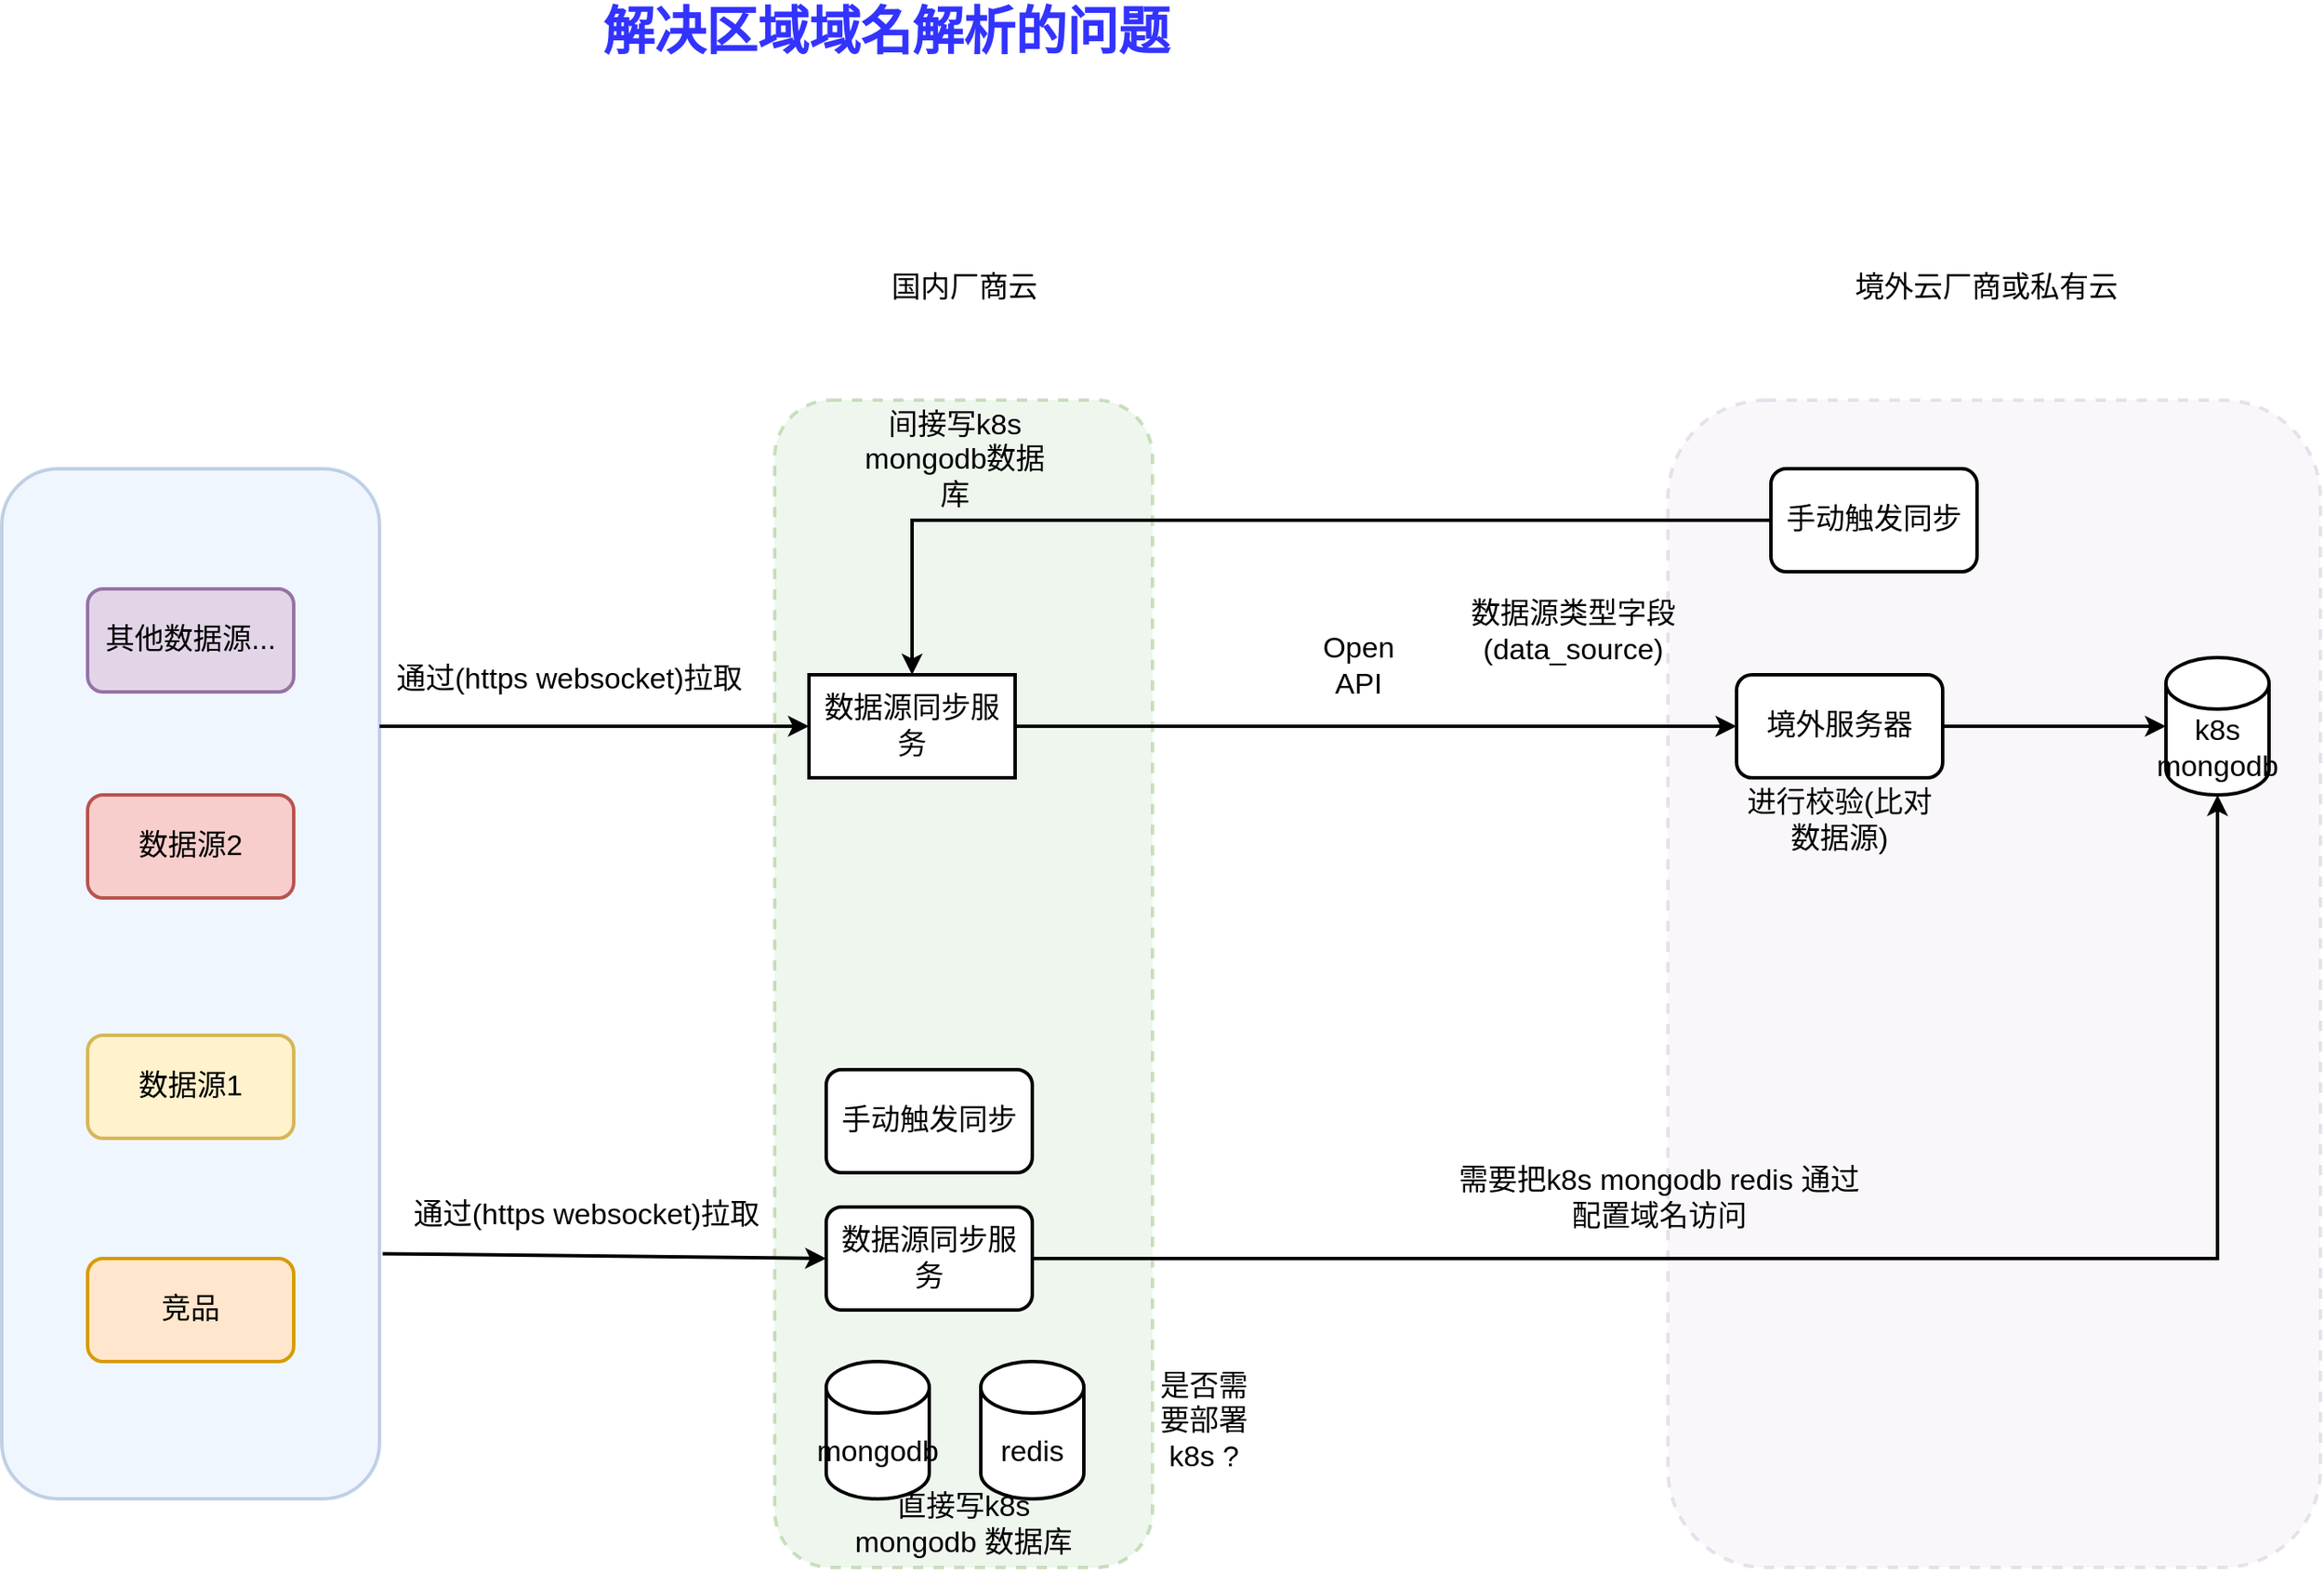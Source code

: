 <mxfile version="21.2.1" type="device">
  <diagram name="第 1 页" id="jEoHvFFJDt0dpBvkjZu5">
    <mxGraphModel dx="1863" dy="1783" grid="1" gridSize="10" guides="1" tooltips="1" connect="1" arrows="1" fold="1" page="1" pageScale="1" pageWidth="827" pageHeight="1169" math="0" shadow="0">
      <root>
        <mxCell id="0" />
        <mxCell id="1" parent="0" />
        <mxCell id="VyNGNSNsCgXHStXvwPBu-34" value="" style="rounded=1;whiteSpace=wrap;html=1;fillColor=#e1d5e7;strokeColor=#9673a6;opacity=20;dashed=1;strokeWidth=2;fontSize=17;" vertex="1" parent="1">
          <mxGeometry x="640" y="-120" width="380" height="680" as="geometry" />
        </mxCell>
        <mxCell id="VyNGNSNsCgXHStXvwPBu-33" value="" style="rounded=1;whiteSpace=wrap;html=1;dashed=1;fillColor=#d5e8d4;strokeColor=#82b366;opacity=40;strokeWidth=2;fontSize=17;" vertex="1" parent="1">
          <mxGeometry x="120" y="-120" width="220" height="680" as="geometry" />
        </mxCell>
        <mxCell id="VyNGNSNsCgXHStXvwPBu-26" value="" style="rounded=1;whiteSpace=wrap;html=1;fillColor=#dae8fc;strokeColor=#6c8ebf;strokeWidth=2;fontSize=17;textOpacity=20;opacity=40;" vertex="1" parent="1">
          <mxGeometry x="-330" y="-80" width="220" height="600" as="geometry" />
        </mxCell>
        <mxCell id="VyNGNSNsCgXHStXvwPBu-1" value="数据源同步服务" style="rounded=0;whiteSpace=wrap;html=1;strokeWidth=2;fontSize=17;" vertex="1" parent="1">
          <mxGeometry x="140" y="40" width="120" height="60" as="geometry" />
        </mxCell>
        <mxCell id="VyNGNSNsCgXHStXvwPBu-2" value="间接写k8s mongodb数据库" style="text;html=1;strokeColor=none;fillColor=none;align=center;verticalAlign=middle;whiteSpace=wrap;rounded=0;strokeWidth=2;fontSize=17;" vertex="1" parent="1">
          <mxGeometry x="170" y="-100" width="110" height="30" as="geometry" />
        </mxCell>
        <mxCell id="VyNGNSNsCgXHStXvwPBu-3" value="直接写k8s mongodb 数据库" style="text;html=1;strokeColor=none;fillColor=none;align=center;verticalAlign=middle;whiteSpace=wrap;rounded=0;strokeWidth=2;fontSize=17;" vertex="1" parent="1">
          <mxGeometry x="160" y="520" width="140" height="30" as="geometry" />
        </mxCell>
        <mxCell id="VyNGNSNsCgXHStXvwPBu-4" value="境外服务器" style="rounded=1;whiteSpace=wrap;html=1;strokeWidth=2;fontSize=17;" vertex="1" parent="1">
          <mxGeometry x="680" y="40" width="120" height="60" as="geometry" />
        </mxCell>
        <mxCell id="VyNGNSNsCgXHStXvwPBu-5" value="Open API" style="text;html=1;strokeColor=none;fillColor=none;align=center;verticalAlign=middle;whiteSpace=wrap;rounded=0;strokeWidth=2;fontSize=17;" vertex="1" parent="1">
          <mxGeometry x="430" y="20" width="60" height="30" as="geometry" />
        </mxCell>
        <mxCell id="VyNGNSNsCgXHStXvwPBu-6" value="手动触发同步" style="rounded=1;whiteSpace=wrap;html=1;strokeWidth=2;fontSize=17;" vertex="1" parent="1">
          <mxGeometry x="700" y="-80" width="120" height="60" as="geometry" />
        </mxCell>
        <mxCell id="VyNGNSNsCgXHStXvwPBu-7" value="" style="endArrow=classic;html=1;rounded=0;exitX=1;exitY=0.5;exitDx=0;exitDy=0;entryX=0;entryY=0.5;entryDx=0;entryDy=0;strokeWidth=2;fontSize=17;" edge="1" parent="1" source="VyNGNSNsCgXHStXvwPBu-1" target="VyNGNSNsCgXHStXvwPBu-4">
          <mxGeometry width="50" height="50" relative="1" as="geometry">
            <mxPoint x="390" y="80" as="sourcePoint" />
            <mxPoint x="440" y="30" as="targetPoint" />
          </mxGeometry>
        </mxCell>
        <mxCell id="VyNGNSNsCgXHStXvwPBu-8" value="数据源类型字段(data_source)" style="text;html=1;strokeColor=none;fillColor=none;align=center;verticalAlign=middle;whiteSpace=wrap;rounded=0;strokeWidth=2;fontSize=17;" vertex="1" parent="1">
          <mxGeometry x="500" width="170" height="30" as="geometry" />
        </mxCell>
        <mxCell id="VyNGNSNsCgXHStXvwPBu-9" value="进行校验(比对数据源)" style="text;html=1;strokeColor=none;fillColor=none;align=center;verticalAlign=middle;whiteSpace=wrap;rounded=0;strokeWidth=2;fontSize=17;" vertex="1" parent="1">
          <mxGeometry x="680" y="110" width="120" height="30" as="geometry" />
        </mxCell>
        <mxCell id="VyNGNSNsCgXHStXvwPBu-11" value="k8s&lt;br style=&quot;font-size: 17px;&quot;&gt;mongodb" style="shape=cylinder3;whiteSpace=wrap;html=1;boundedLbl=1;backgroundOutline=1;size=15;strokeWidth=2;fontSize=17;" vertex="1" parent="1">
          <mxGeometry x="930" y="30" width="60" height="80" as="geometry" />
        </mxCell>
        <mxCell id="VyNGNSNsCgXHStXvwPBu-12" value="" style="endArrow=classic;html=1;rounded=0;exitX=1;exitY=0.5;exitDx=0;exitDy=0;entryX=0;entryY=0.5;entryDx=0;entryDy=0;entryPerimeter=0;strokeWidth=2;fontSize=17;" edge="1" parent="1" source="VyNGNSNsCgXHStXvwPBu-4" target="VyNGNSNsCgXHStXvwPBu-11">
          <mxGeometry width="50" height="50" relative="1" as="geometry">
            <mxPoint x="870" y="90" as="sourcePoint" />
            <mxPoint x="920" y="40" as="targetPoint" />
          </mxGeometry>
        </mxCell>
        <mxCell id="VyNGNSNsCgXHStXvwPBu-13" value="数据源同步服务" style="rounded=1;whiteSpace=wrap;html=1;strokeWidth=2;fontSize=17;" vertex="1" parent="1">
          <mxGeometry x="150" y="350" width="120" height="60" as="geometry" />
        </mxCell>
        <mxCell id="VyNGNSNsCgXHStXvwPBu-14" value="数据源1" style="rounded=1;whiteSpace=wrap;html=1;strokeWidth=2;fontSize=17;fillColor=#fff2cc;strokeColor=#d6b656;" vertex="1" parent="1">
          <mxGeometry x="-280" y="250" width="120" height="60" as="geometry" />
        </mxCell>
        <mxCell id="VyNGNSNsCgXHStXvwPBu-15" value="竞品" style="rounded=1;whiteSpace=wrap;html=1;strokeWidth=2;fontSize=17;fillColor=#ffe6cc;strokeColor=#d79b00;" vertex="1" parent="1">
          <mxGeometry x="-280" y="380" width="120" height="60" as="geometry" />
        </mxCell>
        <mxCell id="VyNGNSNsCgXHStXvwPBu-17" value="" style="endArrow=classic;html=1;rounded=0;exitX=1;exitY=0.5;exitDx=0;exitDy=0;entryX=0.5;entryY=1;entryDx=0;entryDy=0;entryPerimeter=0;strokeWidth=2;fontSize=17;" edge="1" parent="1" source="VyNGNSNsCgXHStXvwPBu-13" target="VyNGNSNsCgXHStXvwPBu-11">
          <mxGeometry width="50" height="50" relative="1" as="geometry">
            <mxPoint x="450" y="410" as="sourcePoint" />
            <mxPoint x="970" y="370" as="targetPoint" />
            <Array as="points">
              <mxPoint x="960" y="380" />
            </Array>
          </mxGeometry>
        </mxCell>
        <mxCell id="VyNGNSNsCgXHStXvwPBu-18" value="国内厂商云" style="text;html=1;align=center;verticalAlign=middle;resizable=0;points=[];autosize=1;strokeColor=none;fillColor=none;strokeWidth=2;fontSize=17;" vertex="1" parent="1">
          <mxGeometry x="175" y="-200" width="110" height="30" as="geometry" />
        </mxCell>
        <mxCell id="VyNGNSNsCgXHStXvwPBu-19" value="手动触发同步" style="rounded=1;whiteSpace=wrap;html=1;strokeWidth=2;fontSize=17;" vertex="1" parent="1">
          <mxGeometry x="150" y="270" width="120" height="60" as="geometry" />
        </mxCell>
        <mxCell id="VyNGNSNsCgXHStXvwPBu-20" value="" style="endArrow=classic;html=1;rounded=0;exitX=0;exitY=0.5;exitDx=0;exitDy=0;entryX=0.5;entryY=0;entryDx=0;entryDy=0;strokeWidth=2;fontSize=17;" edge="1" parent="1" source="VyNGNSNsCgXHStXvwPBu-6" target="VyNGNSNsCgXHStXvwPBu-1">
          <mxGeometry width="50" height="50" relative="1" as="geometry">
            <mxPoint x="420" y="-10" as="sourcePoint" />
            <mxPoint x="470" y="-60" as="targetPoint" />
            <Array as="points">
              <mxPoint x="200" y="-50" />
            </Array>
          </mxGeometry>
        </mxCell>
        <mxCell id="VyNGNSNsCgXHStXvwPBu-23" value="需要把k8s mongodb redis 通过配置域名访问" style="text;html=1;strokeColor=none;fillColor=none;align=center;verticalAlign=middle;whiteSpace=wrap;rounded=0;strokeWidth=2;fontSize=17;" vertex="1" parent="1">
          <mxGeometry x="510" y="330" width="250" height="30" as="geometry" />
        </mxCell>
        <mxCell id="VyNGNSNsCgXHStXvwPBu-24" value="数据源2" style="rounded=1;whiteSpace=wrap;html=1;strokeWidth=2;fontSize=17;fillColor=#f8cecc;strokeColor=#b85450;" vertex="1" parent="1">
          <mxGeometry x="-280" y="110" width="120" height="60" as="geometry" />
        </mxCell>
        <mxCell id="VyNGNSNsCgXHStXvwPBu-25" value="其他数据源..." style="rounded=1;whiteSpace=wrap;html=1;strokeWidth=2;fontSize=17;fillColor=#e1d5e7;strokeColor=#9673a6;" vertex="1" parent="1">
          <mxGeometry x="-280" y="-10" width="120" height="60" as="geometry" />
        </mxCell>
        <mxCell id="VyNGNSNsCgXHStXvwPBu-27" value="mongodb" style="shape=cylinder3;whiteSpace=wrap;html=1;boundedLbl=1;backgroundOutline=1;size=15;strokeWidth=2;fontSize=17;" vertex="1" parent="1">
          <mxGeometry x="150" y="440" width="60" height="80" as="geometry" />
        </mxCell>
        <mxCell id="VyNGNSNsCgXHStXvwPBu-28" value="redis" style="shape=cylinder3;whiteSpace=wrap;html=1;boundedLbl=1;backgroundOutline=1;size=15;strokeWidth=2;fontSize=17;" vertex="1" parent="1">
          <mxGeometry x="240" y="440" width="60" height="80" as="geometry" />
        </mxCell>
        <mxCell id="VyNGNSNsCgXHStXvwPBu-29" value="是否需要部署k8s ?" style="text;html=1;strokeColor=none;fillColor=none;align=center;verticalAlign=middle;whiteSpace=wrap;rounded=0;strokeWidth=2;fontSize=17;" vertex="1" parent="1">
          <mxGeometry x="340" y="460" width="60" height="30" as="geometry" />
        </mxCell>
        <mxCell id="VyNGNSNsCgXHStXvwPBu-30" value="解决区域域名解析的问题" style="text;html=1;strokeColor=none;fillColor=none;align=center;verticalAlign=middle;whiteSpace=wrap;rounded=0;strokeWidth=2;fontSize=30;fontStyle=1;fontColor=#3333FF;" vertex="1" parent="1">
          <mxGeometry x="-140" y="-350" width="650" height="30" as="geometry" />
        </mxCell>
        <mxCell id="VyNGNSNsCgXHStXvwPBu-35" value="境外云厂商或私有云" style="text;html=1;align=center;verticalAlign=middle;resizable=0;points=[];autosize=1;strokeColor=none;fillColor=none;strokeWidth=2;fontSize=17;" vertex="1" parent="1">
          <mxGeometry x="735" y="-200" width="180" height="30" as="geometry" />
        </mxCell>
        <mxCell id="VyNGNSNsCgXHStXvwPBu-36" value="" style="endArrow=classic;html=1;rounded=0;exitX=1.008;exitY=0.762;exitDx=0;exitDy=0;entryX=0;entryY=0.5;entryDx=0;entryDy=0;exitPerimeter=0;strokeWidth=2;" edge="1" parent="1" source="VyNGNSNsCgXHStXvwPBu-26" target="VyNGNSNsCgXHStXvwPBu-13">
          <mxGeometry width="50" height="50" relative="1" as="geometry">
            <mxPoint y="400" as="sourcePoint" />
            <mxPoint x="50" y="350" as="targetPoint" />
          </mxGeometry>
        </mxCell>
        <mxCell id="VyNGNSNsCgXHStXvwPBu-37" value="" style="endArrow=classic;html=1;rounded=0;exitX=1;exitY=0.25;exitDx=0;exitDy=0;strokeWidth=2;" edge="1" parent="1" source="VyNGNSNsCgXHStXvwPBu-26" target="VyNGNSNsCgXHStXvwPBu-1">
          <mxGeometry width="50" height="50" relative="1" as="geometry">
            <mxPoint x="-10" y="110" as="sourcePoint" />
            <mxPoint x="40" y="60" as="targetPoint" />
          </mxGeometry>
        </mxCell>
        <mxCell id="VyNGNSNsCgXHStXvwPBu-38" value="通过(https websocket)拉取" style="text;html=1;align=center;verticalAlign=middle;resizable=0;points=[];autosize=1;strokeColor=none;fillColor=none;fontSize=17;" vertex="1" parent="1">
          <mxGeometry x="-110" y="28" width="220" height="30" as="geometry" />
        </mxCell>
        <mxCell id="VyNGNSNsCgXHStXvwPBu-39" value="通过(https websocket)拉取" style="text;html=1;align=center;verticalAlign=middle;resizable=0;points=[];autosize=1;strokeColor=none;fillColor=none;fontSize=17;" vertex="1" parent="1">
          <mxGeometry x="-100" y="340" width="220" height="30" as="geometry" />
        </mxCell>
      </root>
    </mxGraphModel>
  </diagram>
</mxfile>
